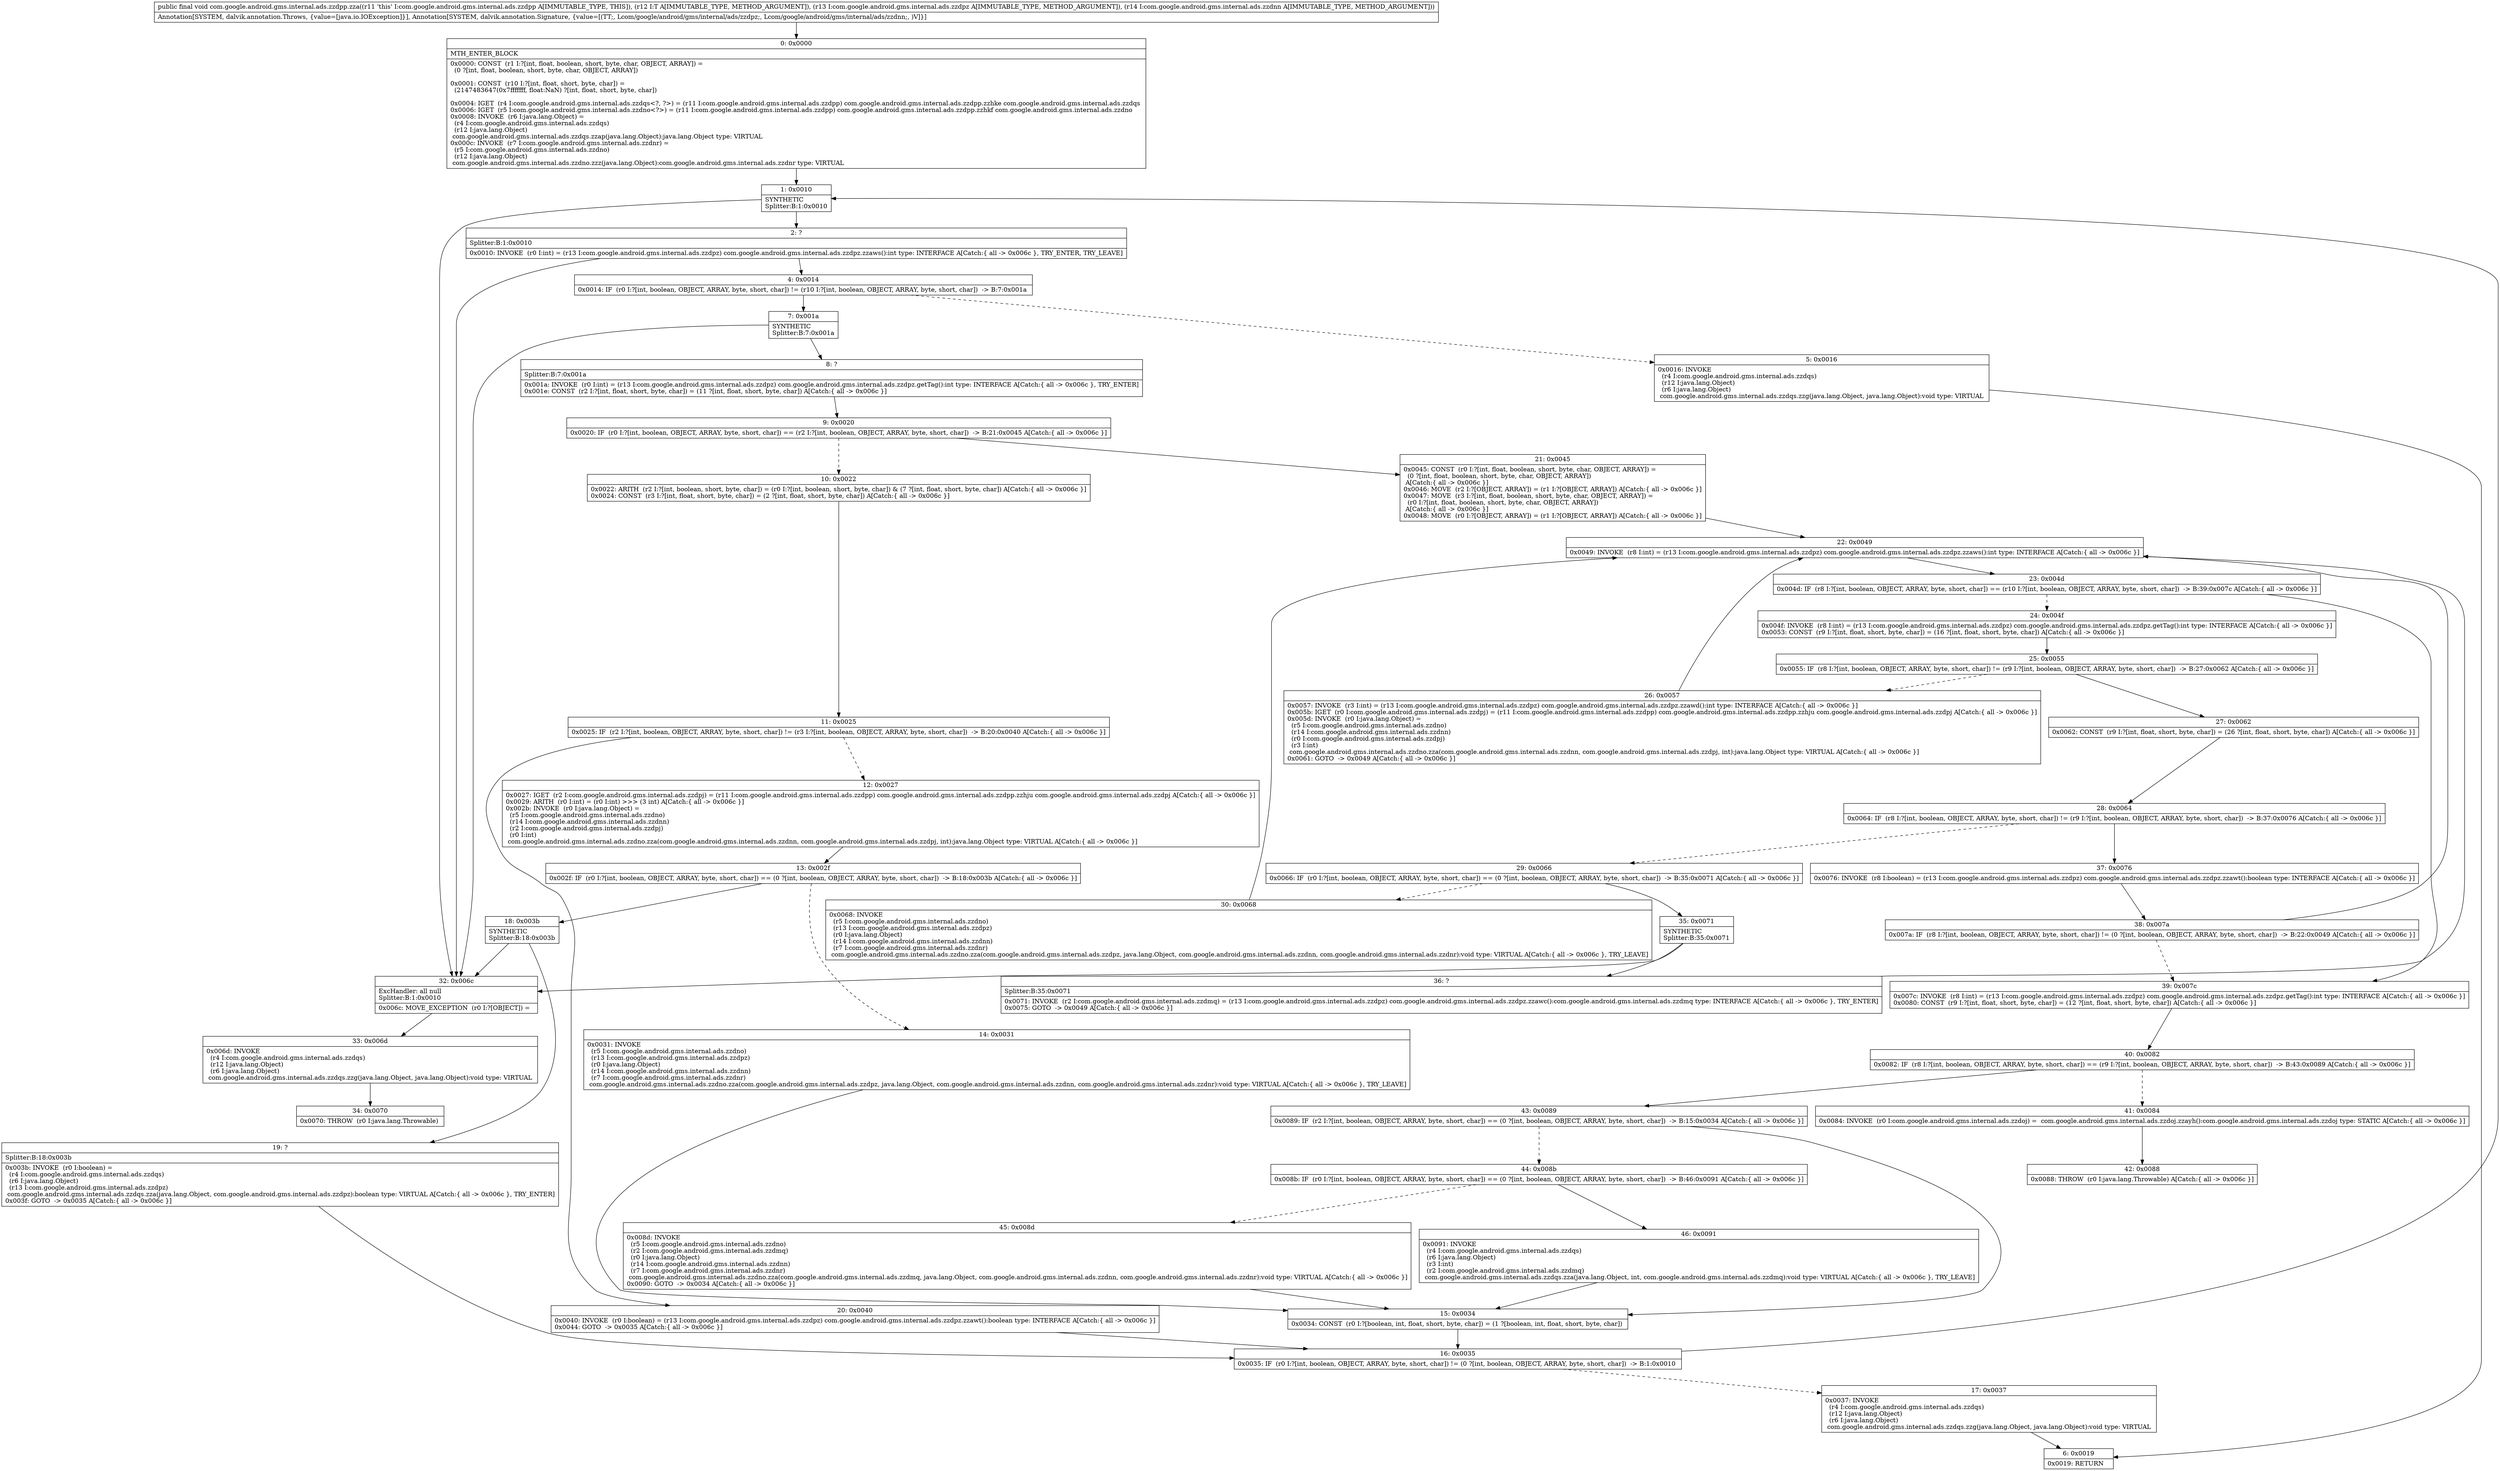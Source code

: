 digraph "CFG forcom.google.android.gms.internal.ads.zzdpp.zza(Ljava\/lang\/Object;Lcom\/google\/android\/gms\/internal\/ads\/zzdpz;Lcom\/google\/android\/gms\/internal\/ads\/zzdnn;)V" {
Node_0 [shape=record,label="{0\:\ 0x0000|MTH_ENTER_BLOCK\l|0x0000: CONST  (r1 I:?[int, float, boolean, short, byte, char, OBJECT, ARRAY]) = \l  (0 ?[int, float, boolean, short, byte, char, OBJECT, ARRAY])\l \l0x0001: CONST  (r10 I:?[int, float, short, byte, char]) = \l  (2147483647(0x7fffffff, float:NaN) ?[int, float, short, byte, char])\l \l0x0004: IGET  (r4 I:com.google.android.gms.internal.ads.zzdqs\<?, ?\>) = (r11 I:com.google.android.gms.internal.ads.zzdpp) com.google.android.gms.internal.ads.zzdpp.zzhke com.google.android.gms.internal.ads.zzdqs \l0x0006: IGET  (r5 I:com.google.android.gms.internal.ads.zzdno\<?\>) = (r11 I:com.google.android.gms.internal.ads.zzdpp) com.google.android.gms.internal.ads.zzdpp.zzhkf com.google.android.gms.internal.ads.zzdno \l0x0008: INVOKE  (r6 I:java.lang.Object) = \l  (r4 I:com.google.android.gms.internal.ads.zzdqs)\l  (r12 I:java.lang.Object)\l com.google.android.gms.internal.ads.zzdqs.zzap(java.lang.Object):java.lang.Object type: VIRTUAL \l0x000c: INVOKE  (r7 I:com.google.android.gms.internal.ads.zzdnr) = \l  (r5 I:com.google.android.gms.internal.ads.zzdno)\l  (r12 I:java.lang.Object)\l com.google.android.gms.internal.ads.zzdno.zzz(java.lang.Object):com.google.android.gms.internal.ads.zzdnr type: VIRTUAL \l}"];
Node_1 [shape=record,label="{1\:\ 0x0010|SYNTHETIC\lSplitter:B:1:0x0010\l}"];
Node_2 [shape=record,label="{2\:\ ?|Splitter:B:1:0x0010\l|0x0010: INVOKE  (r0 I:int) = (r13 I:com.google.android.gms.internal.ads.zzdpz) com.google.android.gms.internal.ads.zzdpz.zzaws():int type: INTERFACE A[Catch:\{ all \-\> 0x006c \}, TRY_ENTER, TRY_LEAVE]\l}"];
Node_4 [shape=record,label="{4\:\ 0x0014|0x0014: IF  (r0 I:?[int, boolean, OBJECT, ARRAY, byte, short, char]) != (r10 I:?[int, boolean, OBJECT, ARRAY, byte, short, char])  \-\> B:7:0x001a \l}"];
Node_5 [shape=record,label="{5\:\ 0x0016|0x0016: INVOKE  \l  (r4 I:com.google.android.gms.internal.ads.zzdqs)\l  (r12 I:java.lang.Object)\l  (r6 I:java.lang.Object)\l com.google.android.gms.internal.ads.zzdqs.zzg(java.lang.Object, java.lang.Object):void type: VIRTUAL \l}"];
Node_6 [shape=record,label="{6\:\ 0x0019|0x0019: RETURN   \l}"];
Node_7 [shape=record,label="{7\:\ 0x001a|SYNTHETIC\lSplitter:B:7:0x001a\l}"];
Node_8 [shape=record,label="{8\:\ ?|Splitter:B:7:0x001a\l|0x001a: INVOKE  (r0 I:int) = (r13 I:com.google.android.gms.internal.ads.zzdpz) com.google.android.gms.internal.ads.zzdpz.getTag():int type: INTERFACE A[Catch:\{ all \-\> 0x006c \}, TRY_ENTER]\l0x001e: CONST  (r2 I:?[int, float, short, byte, char]) = (11 ?[int, float, short, byte, char]) A[Catch:\{ all \-\> 0x006c \}]\l}"];
Node_9 [shape=record,label="{9\:\ 0x0020|0x0020: IF  (r0 I:?[int, boolean, OBJECT, ARRAY, byte, short, char]) == (r2 I:?[int, boolean, OBJECT, ARRAY, byte, short, char])  \-\> B:21:0x0045 A[Catch:\{ all \-\> 0x006c \}]\l}"];
Node_10 [shape=record,label="{10\:\ 0x0022|0x0022: ARITH  (r2 I:?[int, boolean, short, byte, char]) = (r0 I:?[int, boolean, short, byte, char]) & (7 ?[int, float, short, byte, char]) A[Catch:\{ all \-\> 0x006c \}]\l0x0024: CONST  (r3 I:?[int, float, short, byte, char]) = (2 ?[int, float, short, byte, char]) A[Catch:\{ all \-\> 0x006c \}]\l}"];
Node_11 [shape=record,label="{11\:\ 0x0025|0x0025: IF  (r2 I:?[int, boolean, OBJECT, ARRAY, byte, short, char]) != (r3 I:?[int, boolean, OBJECT, ARRAY, byte, short, char])  \-\> B:20:0x0040 A[Catch:\{ all \-\> 0x006c \}]\l}"];
Node_12 [shape=record,label="{12\:\ 0x0027|0x0027: IGET  (r2 I:com.google.android.gms.internal.ads.zzdpj) = (r11 I:com.google.android.gms.internal.ads.zzdpp) com.google.android.gms.internal.ads.zzdpp.zzhju com.google.android.gms.internal.ads.zzdpj A[Catch:\{ all \-\> 0x006c \}]\l0x0029: ARITH  (r0 I:int) = (r0 I:int) \>\>\> (3 int) A[Catch:\{ all \-\> 0x006c \}]\l0x002b: INVOKE  (r0 I:java.lang.Object) = \l  (r5 I:com.google.android.gms.internal.ads.zzdno)\l  (r14 I:com.google.android.gms.internal.ads.zzdnn)\l  (r2 I:com.google.android.gms.internal.ads.zzdpj)\l  (r0 I:int)\l com.google.android.gms.internal.ads.zzdno.zza(com.google.android.gms.internal.ads.zzdnn, com.google.android.gms.internal.ads.zzdpj, int):java.lang.Object type: VIRTUAL A[Catch:\{ all \-\> 0x006c \}]\l}"];
Node_13 [shape=record,label="{13\:\ 0x002f|0x002f: IF  (r0 I:?[int, boolean, OBJECT, ARRAY, byte, short, char]) == (0 ?[int, boolean, OBJECT, ARRAY, byte, short, char])  \-\> B:18:0x003b A[Catch:\{ all \-\> 0x006c \}]\l}"];
Node_14 [shape=record,label="{14\:\ 0x0031|0x0031: INVOKE  \l  (r5 I:com.google.android.gms.internal.ads.zzdno)\l  (r13 I:com.google.android.gms.internal.ads.zzdpz)\l  (r0 I:java.lang.Object)\l  (r14 I:com.google.android.gms.internal.ads.zzdnn)\l  (r7 I:com.google.android.gms.internal.ads.zzdnr)\l com.google.android.gms.internal.ads.zzdno.zza(com.google.android.gms.internal.ads.zzdpz, java.lang.Object, com.google.android.gms.internal.ads.zzdnn, com.google.android.gms.internal.ads.zzdnr):void type: VIRTUAL A[Catch:\{ all \-\> 0x006c \}, TRY_LEAVE]\l}"];
Node_15 [shape=record,label="{15\:\ 0x0034|0x0034: CONST  (r0 I:?[boolean, int, float, short, byte, char]) = (1 ?[boolean, int, float, short, byte, char]) \l}"];
Node_16 [shape=record,label="{16\:\ 0x0035|0x0035: IF  (r0 I:?[int, boolean, OBJECT, ARRAY, byte, short, char]) != (0 ?[int, boolean, OBJECT, ARRAY, byte, short, char])  \-\> B:1:0x0010 \l}"];
Node_17 [shape=record,label="{17\:\ 0x0037|0x0037: INVOKE  \l  (r4 I:com.google.android.gms.internal.ads.zzdqs)\l  (r12 I:java.lang.Object)\l  (r6 I:java.lang.Object)\l com.google.android.gms.internal.ads.zzdqs.zzg(java.lang.Object, java.lang.Object):void type: VIRTUAL \l}"];
Node_18 [shape=record,label="{18\:\ 0x003b|SYNTHETIC\lSplitter:B:18:0x003b\l}"];
Node_19 [shape=record,label="{19\:\ ?|Splitter:B:18:0x003b\l|0x003b: INVOKE  (r0 I:boolean) = \l  (r4 I:com.google.android.gms.internal.ads.zzdqs)\l  (r6 I:java.lang.Object)\l  (r13 I:com.google.android.gms.internal.ads.zzdpz)\l com.google.android.gms.internal.ads.zzdqs.zza(java.lang.Object, com.google.android.gms.internal.ads.zzdpz):boolean type: VIRTUAL A[Catch:\{ all \-\> 0x006c \}, TRY_ENTER]\l0x003f: GOTO  \-\> 0x0035 A[Catch:\{ all \-\> 0x006c \}]\l}"];
Node_20 [shape=record,label="{20\:\ 0x0040|0x0040: INVOKE  (r0 I:boolean) = (r13 I:com.google.android.gms.internal.ads.zzdpz) com.google.android.gms.internal.ads.zzdpz.zzawt():boolean type: INTERFACE A[Catch:\{ all \-\> 0x006c \}]\l0x0044: GOTO  \-\> 0x0035 A[Catch:\{ all \-\> 0x006c \}]\l}"];
Node_21 [shape=record,label="{21\:\ 0x0045|0x0045: CONST  (r0 I:?[int, float, boolean, short, byte, char, OBJECT, ARRAY]) = \l  (0 ?[int, float, boolean, short, byte, char, OBJECT, ARRAY])\l A[Catch:\{ all \-\> 0x006c \}]\l0x0046: MOVE  (r2 I:?[OBJECT, ARRAY]) = (r1 I:?[OBJECT, ARRAY]) A[Catch:\{ all \-\> 0x006c \}]\l0x0047: MOVE  (r3 I:?[int, float, boolean, short, byte, char, OBJECT, ARRAY]) = \l  (r0 I:?[int, float, boolean, short, byte, char, OBJECT, ARRAY])\l A[Catch:\{ all \-\> 0x006c \}]\l0x0048: MOVE  (r0 I:?[OBJECT, ARRAY]) = (r1 I:?[OBJECT, ARRAY]) A[Catch:\{ all \-\> 0x006c \}]\l}"];
Node_22 [shape=record,label="{22\:\ 0x0049|0x0049: INVOKE  (r8 I:int) = (r13 I:com.google.android.gms.internal.ads.zzdpz) com.google.android.gms.internal.ads.zzdpz.zzaws():int type: INTERFACE A[Catch:\{ all \-\> 0x006c \}]\l}"];
Node_23 [shape=record,label="{23\:\ 0x004d|0x004d: IF  (r8 I:?[int, boolean, OBJECT, ARRAY, byte, short, char]) == (r10 I:?[int, boolean, OBJECT, ARRAY, byte, short, char])  \-\> B:39:0x007c A[Catch:\{ all \-\> 0x006c \}]\l}"];
Node_24 [shape=record,label="{24\:\ 0x004f|0x004f: INVOKE  (r8 I:int) = (r13 I:com.google.android.gms.internal.ads.zzdpz) com.google.android.gms.internal.ads.zzdpz.getTag():int type: INTERFACE A[Catch:\{ all \-\> 0x006c \}]\l0x0053: CONST  (r9 I:?[int, float, short, byte, char]) = (16 ?[int, float, short, byte, char]) A[Catch:\{ all \-\> 0x006c \}]\l}"];
Node_25 [shape=record,label="{25\:\ 0x0055|0x0055: IF  (r8 I:?[int, boolean, OBJECT, ARRAY, byte, short, char]) != (r9 I:?[int, boolean, OBJECT, ARRAY, byte, short, char])  \-\> B:27:0x0062 A[Catch:\{ all \-\> 0x006c \}]\l}"];
Node_26 [shape=record,label="{26\:\ 0x0057|0x0057: INVOKE  (r3 I:int) = (r13 I:com.google.android.gms.internal.ads.zzdpz) com.google.android.gms.internal.ads.zzdpz.zzawd():int type: INTERFACE A[Catch:\{ all \-\> 0x006c \}]\l0x005b: IGET  (r0 I:com.google.android.gms.internal.ads.zzdpj) = (r11 I:com.google.android.gms.internal.ads.zzdpp) com.google.android.gms.internal.ads.zzdpp.zzhju com.google.android.gms.internal.ads.zzdpj A[Catch:\{ all \-\> 0x006c \}]\l0x005d: INVOKE  (r0 I:java.lang.Object) = \l  (r5 I:com.google.android.gms.internal.ads.zzdno)\l  (r14 I:com.google.android.gms.internal.ads.zzdnn)\l  (r0 I:com.google.android.gms.internal.ads.zzdpj)\l  (r3 I:int)\l com.google.android.gms.internal.ads.zzdno.zza(com.google.android.gms.internal.ads.zzdnn, com.google.android.gms.internal.ads.zzdpj, int):java.lang.Object type: VIRTUAL A[Catch:\{ all \-\> 0x006c \}]\l0x0061: GOTO  \-\> 0x0049 A[Catch:\{ all \-\> 0x006c \}]\l}"];
Node_27 [shape=record,label="{27\:\ 0x0062|0x0062: CONST  (r9 I:?[int, float, short, byte, char]) = (26 ?[int, float, short, byte, char]) A[Catch:\{ all \-\> 0x006c \}]\l}"];
Node_28 [shape=record,label="{28\:\ 0x0064|0x0064: IF  (r8 I:?[int, boolean, OBJECT, ARRAY, byte, short, char]) != (r9 I:?[int, boolean, OBJECT, ARRAY, byte, short, char])  \-\> B:37:0x0076 A[Catch:\{ all \-\> 0x006c \}]\l}"];
Node_29 [shape=record,label="{29\:\ 0x0066|0x0066: IF  (r0 I:?[int, boolean, OBJECT, ARRAY, byte, short, char]) == (0 ?[int, boolean, OBJECT, ARRAY, byte, short, char])  \-\> B:35:0x0071 A[Catch:\{ all \-\> 0x006c \}]\l}"];
Node_30 [shape=record,label="{30\:\ 0x0068|0x0068: INVOKE  \l  (r5 I:com.google.android.gms.internal.ads.zzdno)\l  (r13 I:com.google.android.gms.internal.ads.zzdpz)\l  (r0 I:java.lang.Object)\l  (r14 I:com.google.android.gms.internal.ads.zzdnn)\l  (r7 I:com.google.android.gms.internal.ads.zzdnr)\l com.google.android.gms.internal.ads.zzdno.zza(com.google.android.gms.internal.ads.zzdpz, java.lang.Object, com.google.android.gms.internal.ads.zzdnn, com.google.android.gms.internal.ads.zzdnr):void type: VIRTUAL A[Catch:\{ all \-\> 0x006c \}, TRY_LEAVE]\l}"];
Node_32 [shape=record,label="{32\:\ 0x006c|ExcHandler: all null\lSplitter:B:1:0x0010\l|0x006c: MOVE_EXCEPTION  (r0 I:?[OBJECT]) =  \l}"];
Node_33 [shape=record,label="{33\:\ 0x006d|0x006d: INVOKE  \l  (r4 I:com.google.android.gms.internal.ads.zzdqs)\l  (r12 I:java.lang.Object)\l  (r6 I:java.lang.Object)\l com.google.android.gms.internal.ads.zzdqs.zzg(java.lang.Object, java.lang.Object):void type: VIRTUAL \l}"];
Node_34 [shape=record,label="{34\:\ 0x0070|0x0070: THROW  (r0 I:java.lang.Throwable) \l}"];
Node_35 [shape=record,label="{35\:\ 0x0071|SYNTHETIC\lSplitter:B:35:0x0071\l}"];
Node_36 [shape=record,label="{36\:\ ?|Splitter:B:35:0x0071\l|0x0071: INVOKE  (r2 I:com.google.android.gms.internal.ads.zzdmq) = (r13 I:com.google.android.gms.internal.ads.zzdpz) com.google.android.gms.internal.ads.zzdpz.zzawc():com.google.android.gms.internal.ads.zzdmq type: INTERFACE A[Catch:\{ all \-\> 0x006c \}, TRY_ENTER]\l0x0075: GOTO  \-\> 0x0049 A[Catch:\{ all \-\> 0x006c \}]\l}"];
Node_37 [shape=record,label="{37\:\ 0x0076|0x0076: INVOKE  (r8 I:boolean) = (r13 I:com.google.android.gms.internal.ads.zzdpz) com.google.android.gms.internal.ads.zzdpz.zzawt():boolean type: INTERFACE A[Catch:\{ all \-\> 0x006c \}]\l}"];
Node_38 [shape=record,label="{38\:\ 0x007a|0x007a: IF  (r8 I:?[int, boolean, OBJECT, ARRAY, byte, short, char]) != (0 ?[int, boolean, OBJECT, ARRAY, byte, short, char])  \-\> B:22:0x0049 A[Catch:\{ all \-\> 0x006c \}]\l}"];
Node_39 [shape=record,label="{39\:\ 0x007c|0x007c: INVOKE  (r8 I:int) = (r13 I:com.google.android.gms.internal.ads.zzdpz) com.google.android.gms.internal.ads.zzdpz.getTag():int type: INTERFACE A[Catch:\{ all \-\> 0x006c \}]\l0x0080: CONST  (r9 I:?[int, float, short, byte, char]) = (12 ?[int, float, short, byte, char]) A[Catch:\{ all \-\> 0x006c \}]\l}"];
Node_40 [shape=record,label="{40\:\ 0x0082|0x0082: IF  (r8 I:?[int, boolean, OBJECT, ARRAY, byte, short, char]) == (r9 I:?[int, boolean, OBJECT, ARRAY, byte, short, char])  \-\> B:43:0x0089 A[Catch:\{ all \-\> 0x006c \}]\l}"];
Node_41 [shape=record,label="{41\:\ 0x0084|0x0084: INVOKE  (r0 I:com.google.android.gms.internal.ads.zzdoj) =  com.google.android.gms.internal.ads.zzdoj.zzayh():com.google.android.gms.internal.ads.zzdoj type: STATIC A[Catch:\{ all \-\> 0x006c \}]\l}"];
Node_42 [shape=record,label="{42\:\ 0x0088|0x0088: THROW  (r0 I:java.lang.Throwable) A[Catch:\{ all \-\> 0x006c \}]\l}"];
Node_43 [shape=record,label="{43\:\ 0x0089|0x0089: IF  (r2 I:?[int, boolean, OBJECT, ARRAY, byte, short, char]) == (0 ?[int, boolean, OBJECT, ARRAY, byte, short, char])  \-\> B:15:0x0034 A[Catch:\{ all \-\> 0x006c \}]\l}"];
Node_44 [shape=record,label="{44\:\ 0x008b|0x008b: IF  (r0 I:?[int, boolean, OBJECT, ARRAY, byte, short, char]) == (0 ?[int, boolean, OBJECT, ARRAY, byte, short, char])  \-\> B:46:0x0091 A[Catch:\{ all \-\> 0x006c \}]\l}"];
Node_45 [shape=record,label="{45\:\ 0x008d|0x008d: INVOKE  \l  (r5 I:com.google.android.gms.internal.ads.zzdno)\l  (r2 I:com.google.android.gms.internal.ads.zzdmq)\l  (r0 I:java.lang.Object)\l  (r14 I:com.google.android.gms.internal.ads.zzdnn)\l  (r7 I:com.google.android.gms.internal.ads.zzdnr)\l com.google.android.gms.internal.ads.zzdno.zza(com.google.android.gms.internal.ads.zzdmq, java.lang.Object, com.google.android.gms.internal.ads.zzdnn, com.google.android.gms.internal.ads.zzdnr):void type: VIRTUAL A[Catch:\{ all \-\> 0x006c \}]\l0x0090: GOTO  \-\> 0x0034 A[Catch:\{ all \-\> 0x006c \}]\l}"];
Node_46 [shape=record,label="{46\:\ 0x0091|0x0091: INVOKE  \l  (r4 I:com.google.android.gms.internal.ads.zzdqs)\l  (r6 I:java.lang.Object)\l  (r3 I:int)\l  (r2 I:com.google.android.gms.internal.ads.zzdmq)\l com.google.android.gms.internal.ads.zzdqs.zza(java.lang.Object, int, com.google.android.gms.internal.ads.zzdmq):void type: VIRTUAL A[Catch:\{ all \-\> 0x006c \}, TRY_LEAVE]\l}"];
MethodNode[shape=record,label="{public final void com.google.android.gms.internal.ads.zzdpp.zza((r11 'this' I:com.google.android.gms.internal.ads.zzdpp A[IMMUTABLE_TYPE, THIS]), (r12 I:T A[IMMUTABLE_TYPE, METHOD_ARGUMENT]), (r13 I:com.google.android.gms.internal.ads.zzdpz A[IMMUTABLE_TYPE, METHOD_ARGUMENT]), (r14 I:com.google.android.gms.internal.ads.zzdnn A[IMMUTABLE_TYPE, METHOD_ARGUMENT]))  | Annotation[SYSTEM, dalvik.annotation.Throws, \{value=[java.io.IOException]\}], Annotation[SYSTEM, dalvik.annotation.Signature, \{value=[(TT;, Lcom\/google\/android\/gms\/internal\/ads\/zzdpz;, Lcom\/google\/android\/gms\/internal\/ads\/zzdnn;, )V]\}]\l}"];
MethodNode -> Node_0;
Node_0 -> Node_1;
Node_1 -> Node_2;
Node_1 -> Node_32;
Node_2 -> Node_32;
Node_2 -> Node_4;
Node_4 -> Node_5[style=dashed];
Node_4 -> Node_7;
Node_5 -> Node_6;
Node_7 -> Node_8;
Node_7 -> Node_32;
Node_8 -> Node_9;
Node_9 -> Node_10[style=dashed];
Node_9 -> Node_21;
Node_10 -> Node_11;
Node_11 -> Node_12[style=dashed];
Node_11 -> Node_20;
Node_12 -> Node_13;
Node_13 -> Node_14[style=dashed];
Node_13 -> Node_18;
Node_14 -> Node_15;
Node_15 -> Node_16;
Node_16 -> Node_1;
Node_16 -> Node_17[style=dashed];
Node_17 -> Node_6;
Node_18 -> Node_19;
Node_18 -> Node_32;
Node_19 -> Node_16;
Node_20 -> Node_16;
Node_21 -> Node_22;
Node_22 -> Node_23;
Node_23 -> Node_24[style=dashed];
Node_23 -> Node_39;
Node_24 -> Node_25;
Node_25 -> Node_26[style=dashed];
Node_25 -> Node_27;
Node_26 -> Node_22;
Node_27 -> Node_28;
Node_28 -> Node_29[style=dashed];
Node_28 -> Node_37;
Node_29 -> Node_30[style=dashed];
Node_29 -> Node_35;
Node_30 -> Node_22;
Node_32 -> Node_33;
Node_33 -> Node_34;
Node_35 -> Node_36;
Node_35 -> Node_32;
Node_36 -> Node_22;
Node_37 -> Node_38;
Node_38 -> Node_22;
Node_38 -> Node_39[style=dashed];
Node_39 -> Node_40;
Node_40 -> Node_41[style=dashed];
Node_40 -> Node_43;
Node_41 -> Node_42;
Node_43 -> Node_15;
Node_43 -> Node_44[style=dashed];
Node_44 -> Node_45[style=dashed];
Node_44 -> Node_46;
Node_45 -> Node_15;
Node_46 -> Node_15;
}

